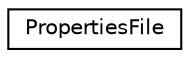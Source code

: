 digraph "Graphical Class Hierarchy"
{
  edge [fontname="Helvetica",fontsize="10",labelfontname="Helvetica",labelfontsize="10"];
  node [fontname="Helvetica",fontsize="10",shape=record];
  rankdir="LR";
  Node1 [label="PropertiesFile",height=0.2,width=0.4,color="black", fillcolor="white", style="filled",URL="$class_properties_file.html"];
}
